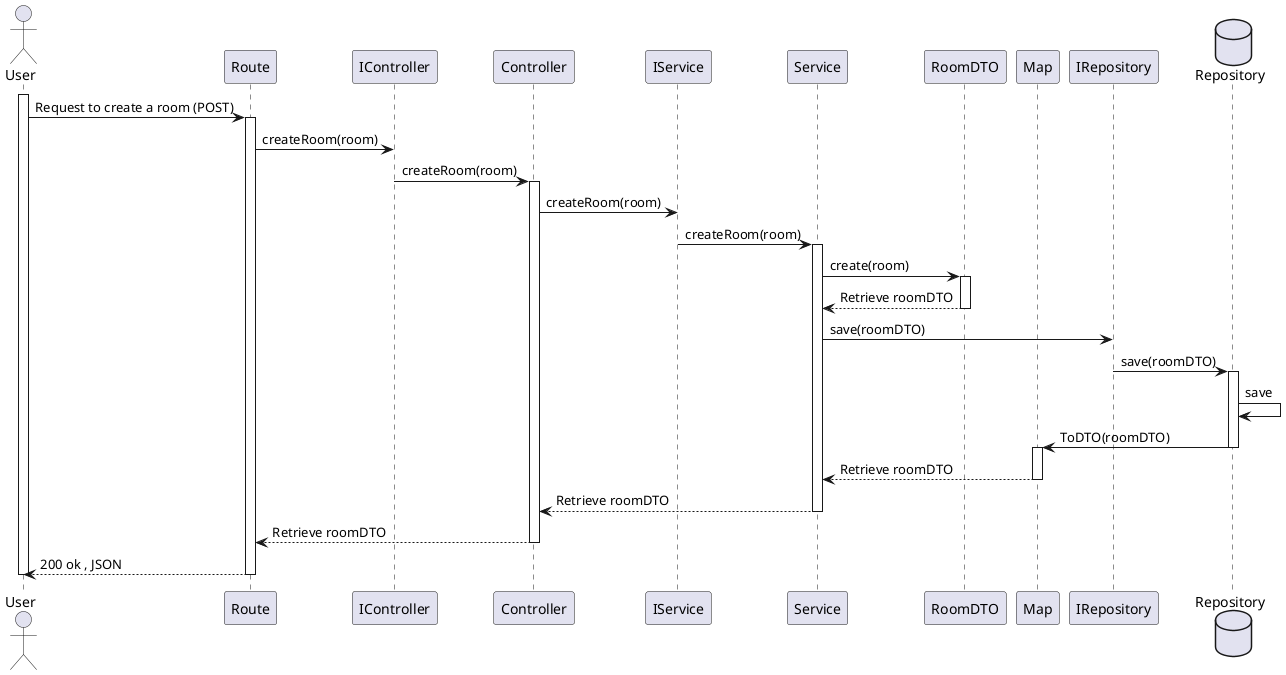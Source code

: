 @startuml
'http://plantuml.com/skinparam.html

actor User
participant RoomRoute as "Route"
participant IRoomController as "IController"
participant roomController as "Controller"
participant IRoomService as "IService"
participant roomService as "Service"
participant roomDTO as "RoomDTO"
participant roomMap as "Map"
participant IRoomRepository as "IRepository"
database roomRepository as "Repository"


activate User
User -> RoomRoute : Request to create a room (POST)
activate RoomRoute
RoomRoute -> IRoomController : createRoom(room)
IRoomController -> roomController : createRoom(room)

activate roomController
roomController -> IRoomService : createRoom(room)

IRoomService -> roomService : createRoom(room)
activate roomService

roomService -> roomDTO : create(room)
activate roomDTO
roomDTO --> roomService : Retrieve roomDTO
deactivate roomDTO
roomService -> IRoomRepository : save(roomDTO)

IRoomRepository -> roomRepository : save(roomDTO)

activate roomRepository
roomRepository -> roomRepository : save
roomRepository -> roomMap : ToDTO(roomDTO)
deactivate roomRepository


activate roomMap
roomMap --> roomService : Retrieve roomDTO
deactivate roomMap


roomService --> roomController : Retrieve roomDTO
deactivate roomService
roomController --> RoomRoute : Retrieve roomDTO
deactivate roomController
RoomRoute --> User : 200 ok , JSON
deactivate RoomRoute
deactivate User









@enduml
```